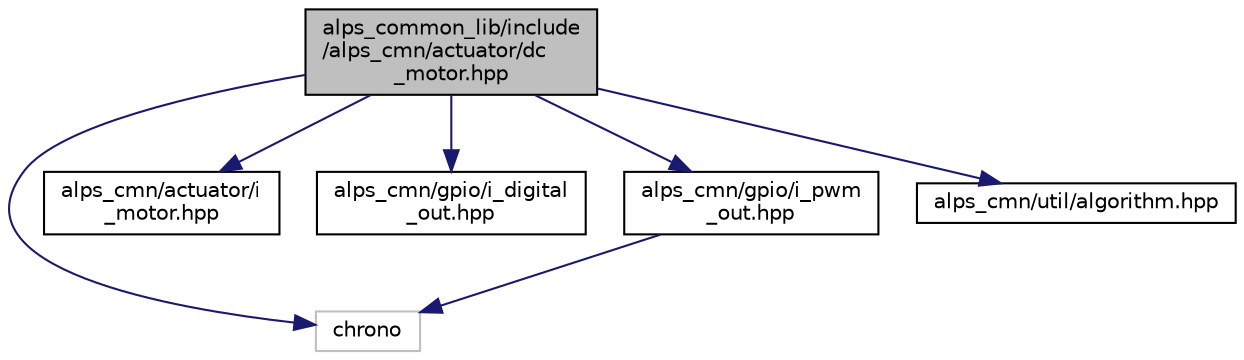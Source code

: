 digraph "alps_common_lib/include/alps_cmn/actuator/dc_motor.hpp"
{
 // LATEX_PDF_SIZE
  edge [fontname="Helvetica",fontsize="10",labelfontname="Helvetica",labelfontsize="10"];
  node [fontname="Helvetica",fontsize="10",shape=record];
  Node1 [label="alps_common_lib/include\l/alps_cmn/actuator/dc\l_motor.hpp",height=0.2,width=0.4,color="black", fillcolor="grey75", style="filled", fontcolor="black",tooltip=" "];
  Node1 -> Node2 [color="midnightblue",fontsize="10",style="solid",fontname="Helvetica"];
  Node2 [label="chrono",height=0.2,width=0.4,color="grey75", fillcolor="white", style="filled",tooltip=" "];
  Node1 -> Node3 [color="midnightblue",fontsize="10",style="solid",fontname="Helvetica"];
  Node3 [label="alps_cmn/actuator/i\l_motor.hpp",height=0.2,width=0.4,color="black", fillcolor="white", style="filled",URL="$i__motor_8hpp.html",tooltip=" "];
  Node1 -> Node4 [color="midnightblue",fontsize="10",style="solid",fontname="Helvetica"];
  Node4 [label="alps_cmn/gpio/i_digital\l_out.hpp",height=0.2,width=0.4,color="black", fillcolor="white", style="filled",URL="$i__digital__out_8hpp.html",tooltip=" "];
  Node1 -> Node5 [color="midnightblue",fontsize="10",style="solid",fontname="Helvetica"];
  Node5 [label="alps_cmn/gpio/i_pwm\l_out.hpp",height=0.2,width=0.4,color="black", fillcolor="white", style="filled",URL="$i__pwm__out_8hpp.html",tooltip="PWM出力を行うインタフェース"];
  Node5 -> Node2 [color="midnightblue",fontsize="10",style="solid",fontname="Helvetica"];
  Node1 -> Node6 [color="midnightblue",fontsize="10",style="solid",fontname="Helvetica"];
  Node6 [label="alps_cmn/util/algorithm.hpp",height=0.2,width=0.4,color="black", fillcolor="white", style="filled",URL="$algorithm_8hpp.html",tooltip=" "];
}
